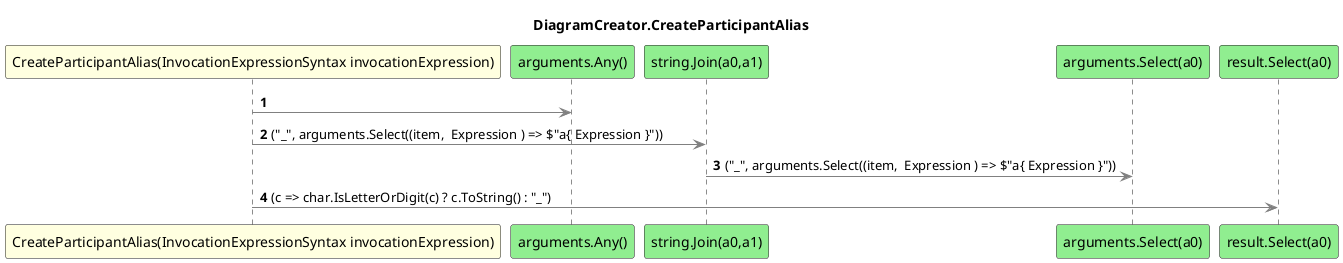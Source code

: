 @startuml DiagramCreator.CreateParticipantAlias
title DiagramCreator.CreateParticipantAlias
participant "CreateParticipantAlias(InvocationExpressionSyntax invocationExpression)" as CreateParticipantAlias_p0 #LightYellow
participant "arguments.Any()" as arguments_Any #LightGreen
participant "string.Join(a0,a1)" as string_Join_a0_a1 #LightGreen
participant "arguments.Select(a0)" as arguments_Select_a0 #LightGreen
participant "result.Select(a0)" as result_Select_a0 #LightGreen
autonumber
CreateParticipantAlias_p0 -[#grey]> arguments_Any
CreateParticipantAlias_p0 -[#grey]> string_Join_a0_a1 : ("_", arguments.Select((item,  Expression ) => $"a{ Expression }"))
string_Join_a0_a1 -[#grey]> arguments_Select_a0 : ("_", arguments.Select((item,  Expression ) => $"a{ Expression }"))
CreateParticipantAlias_p0 -[#grey]> result_Select_a0 : (c => char.IsLetterOrDigit(c) ? c.ToString() : "_")
@enduml

